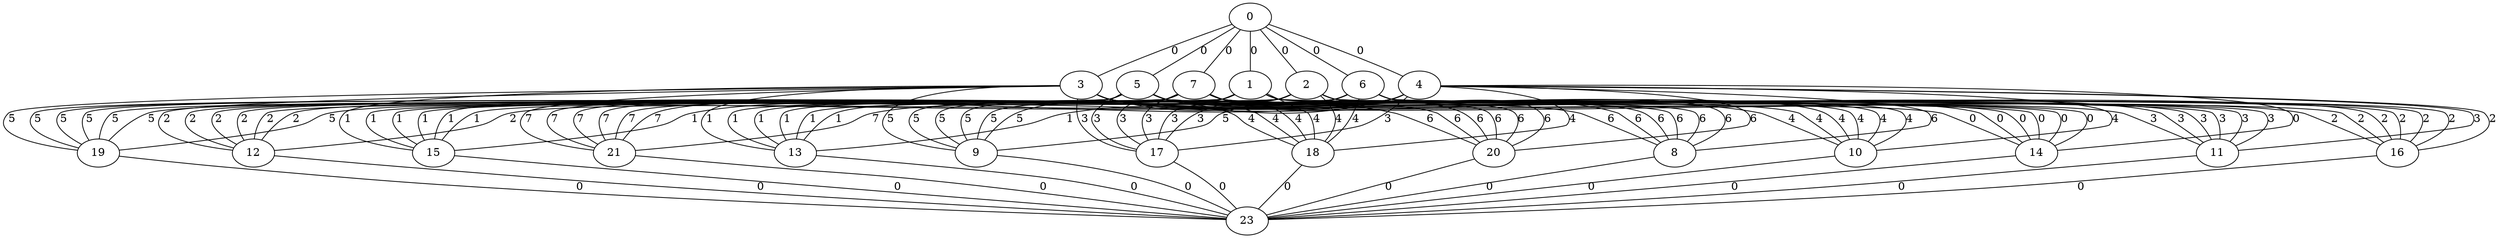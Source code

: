 graph G {
	0 -- 1 [label= 0]
	0 -- 2 [label= 0]
	0 -- 3 [label= 0]
	0 -- 4 [label= 0]
	0 -- 5 [label= 0]
	0 -- 6 [label= 0]
	0 -- 7 [label= 0]
	1 -- 8 [label= 6]
	1 -- 9 [label= 5]
	1 -- 10 [label= 4]
	1 -- 11 [label= 3]
	1 -- 12 [label= 2]
	1 -- 13 [label= 1]
	1 -- 14 [label= 0]
	1 -- 15 [label= 1]
	1 -- 16 [label= 2]
	1 -- 17 [label= 3]
	1 -- 18 [label= 4]
	1 -- 19 [label= 5]
	1 -- 20 [label= 6]
	1 -- 21 [label= 7]
	2 -- 8 [label= 6]
	2 -- 9 [label= 5]
	2 -- 10 [label= 4]
	2 -- 11 [label= 3]
	2 -- 12 [label= 2]
	2 -- 13 [label= 1]
	2 -- 14 [label= 0]
	2 -- 15 [label= 1]
	2 -- 16 [label= 2]
	2 -- 17 [label= 3]
	2 -- 18 [label= 4]
	2 -- 19 [label= 5]
	2 -- 20 [label= 6]
	2 -- 21 [label= 7]
	3 -- 8 [label= 6]
	3 -- 9 [label= 5]
	3 -- 10 [label= 4]
	3 -- 11 [label= 3]
	3 -- 12 [label= 2]
	3 -- 13 [label= 1]
	3 -- 14 [label= 0]
	3 -- 15 [label= 1]
	3 -- 16 [label= 2]
	3 -- 17 [label= 3]
	3 -- 18 [label= 4]
	3 -- 19 [label= 5]
	3 -- 20 [label= 6]
	3 -- 21 [label= 7]
	4 -- 8 [label= 6]
	4 -- 9 [label= 5]
	4 -- 10 [label= 4]
	4 -- 11 [label= 3]
	4 -- 12 [label= 2]
	4 -- 13 [label= 1]
	4 -- 14 [label= 0]
	4 -- 15 [label= 1]
	4 -- 16 [label= 2]
	4 -- 17 [label= 3]
	4 -- 18 [label= 4]
	4 -- 19 [label= 5]
	4 -- 20 [label= 6]
	4 -- 21 [label= 7]
	5 -- 8 [label= 6]
	5 -- 9 [label= 5]
	5 -- 10 [label= 4]
	5 -- 11 [label= 3]
	5 -- 12 [label= 2]
	5 -- 13 [label= 1]
	5 -- 14 [label= 0]
	5 -- 15 [label= 1]
	5 -- 16 [label= 2]
	5 -- 17 [label= 3]
	5 -- 18 [label= 4]
	5 -- 19 [label= 5]
	5 -- 20 [label= 6]
	5 -- 21 [label= 7]
	6 -- 8 [label= 6]
	6 -- 9 [label= 5]
	6 -- 10 [label= 4]
	6 -- 11 [label= 3]
	6 -- 12 [label= 2]
	6 -- 13 [label= 1]
	6 -- 14 [label= 0]
	6 -- 15 [label= 1]
	6 -- 16 [label= 2]
	6 -- 17 [label= 3]
	6 -- 18 [label= 4]
	6 -- 19 [label= 5]
	6 -- 20 [label= 6]
	6 -- 21 [label= 7]
	7 -- 8 [label= 6]
	7 -- 9 [label= 5]
	7 -- 10 [label= 4]
	7 -- 11 [label= 3]
	7 -- 12 [label= 2]
	7 -- 13 [label= 1]
	7 -- 14 [label= 0]
	7 -- 15 [label= 1]
	7 -- 16 [label= 2]
	7 -- 17 [label= 3]
	7 -- 18 [label= 4]
	7 -- 19 [label= 5]
	7 -- 20 [label= 6]
	7 -- 21 [label= 7]
	8 -- 23 [label= 0]
	9 -- 23 [label= 0]
	10 -- 23 [label= 0]
	11 -- 23 [label= 0]
	12 -- 23 [label= 0]
	13 -- 23 [label= 0]
	14 -- 23 [label= 0]
	15 -- 23 [label= 0]
	16 -- 23 [label= 0]
	17 -- 23 [label= 0]
	18 -- 23 [label= 0]
	19 -- 23 [label= 0]
	20 -- 23 [label= 0]
	21 -- 23 [label= 0]
}
